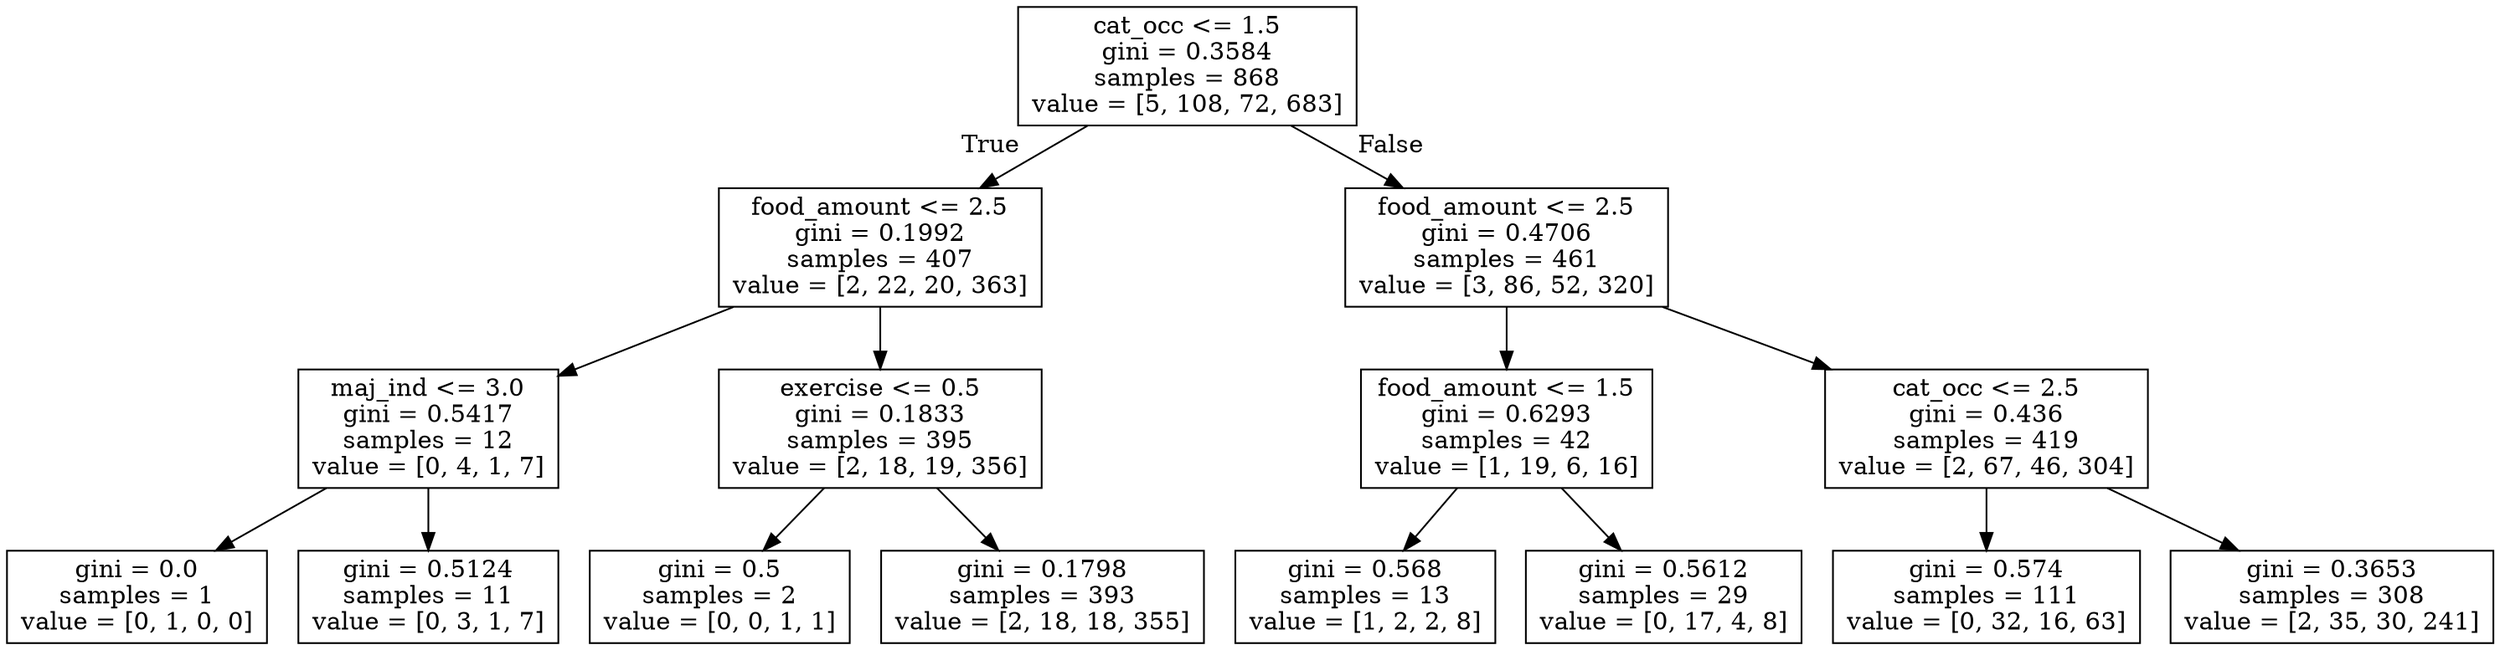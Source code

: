 digraph Tree {
node [shape=box] ;
0 [label="cat_occ <= 1.5\ngini = 0.3584\nsamples = 868\nvalue = [5, 108, 72, 683]"] ;
1 [label="food_amount <= 2.5\ngini = 0.1992\nsamples = 407\nvalue = [2, 22, 20, 363]"] ;
0 -> 1 [labeldistance=2.5, labelangle=45, headlabel="True"] ;
2 [label="maj_ind <= 3.0\ngini = 0.5417\nsamples = 12\nvalue = [0, 4, 1, 7]"] ;
1 -> 2 ;
3 [label="gini = 0.0\nsamples = 1\nvalue = [0, 1, 0, 0]"] ;
2 -> 3 ;
4 [label="gini = 0.5124\nsamples = 11\nvalue = [0, 3, 1, 7]"] ;
2 -> 4 ;
5 [label="exercise <= 0.5\ngini = 0.1833\nsamples = 395\nvalue = [2, 18, 19, 356]"] ;
1 -> 5 ;
6 [label="gini = 0.5\nsamples = 2\nvalue = [0, 0, 1, 1]"] ;
5 -> 6 ;
7 [label="gini = 0.1798\nsamples = 393\nvalue = [2, 18, 18, 355]"] ;
5 -> 7 ;
8 [label="food_amount <= 2.5\ngini = 0.4706\nsamples = 461\nvalue = [3, 86, 52, 320]"] ;
0 -> 8 [labeldistance=2.5, labelangle=-45, headlabel="False"] ;
9 [label="food_amount <= 1.5\ngini = 0.6293\nsamples = 42\nvalue = [1, 19, 6, 16]"] ;
8 -> 9 ;
10 [label="gini = 0.568\nsamples = 13\nvalue = [1, 2, 2, 8]"] ;
9 -> 10 ;
11 [label="gini = 0.5612\nsamples = 29\nvalue = [0, 17, 4, 8]"] ;
9 -> 11 ;
12 [label="cat_occ <= 2.5\ngini = 0.436\nsamples = 419\nvalue = [2, 67, 46, 304]"] ;
8 -> 12 ;
13 [label="gini = 0.574\nsamples = 111\nvalue = [0, 32, 16, 63]"] ;
12 -> 13 ;
14 [label="gini = 0.3653\nsamples = 308\nvalue = [2, 35, 30, 241]"] ;
12 -> 14 ;
}